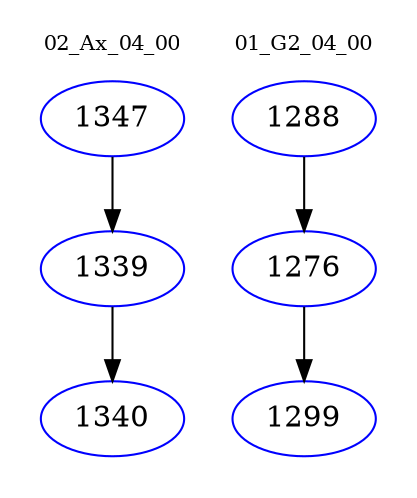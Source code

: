 digraph{
subgraph cluster_0 {
color = white
label = "02_Ax_04_00";
fontsize=10;
T0_1347 [label="1347", color="blue"]
T0_1347 -> T0_1339 [color="black"]
T0_1339 [label="1339", color="blue"]
T0_1339 -> T0_1340 [color="black"]
T0_1340 [label="1340", color="blue"]
}
subgraph cluster_1 {
color = white
label = "01_G2_04_00";
fontsize=10;
T1_1288 [label="1288", color="blue"]
T1_1288 -> T1_1276 [color="black"]
T1_1276 [label="1276", color="blue"]
T1_1276 -> T1_1299 [color="black"]
T1_1299 [label="1299", color="blue"]
}
}
